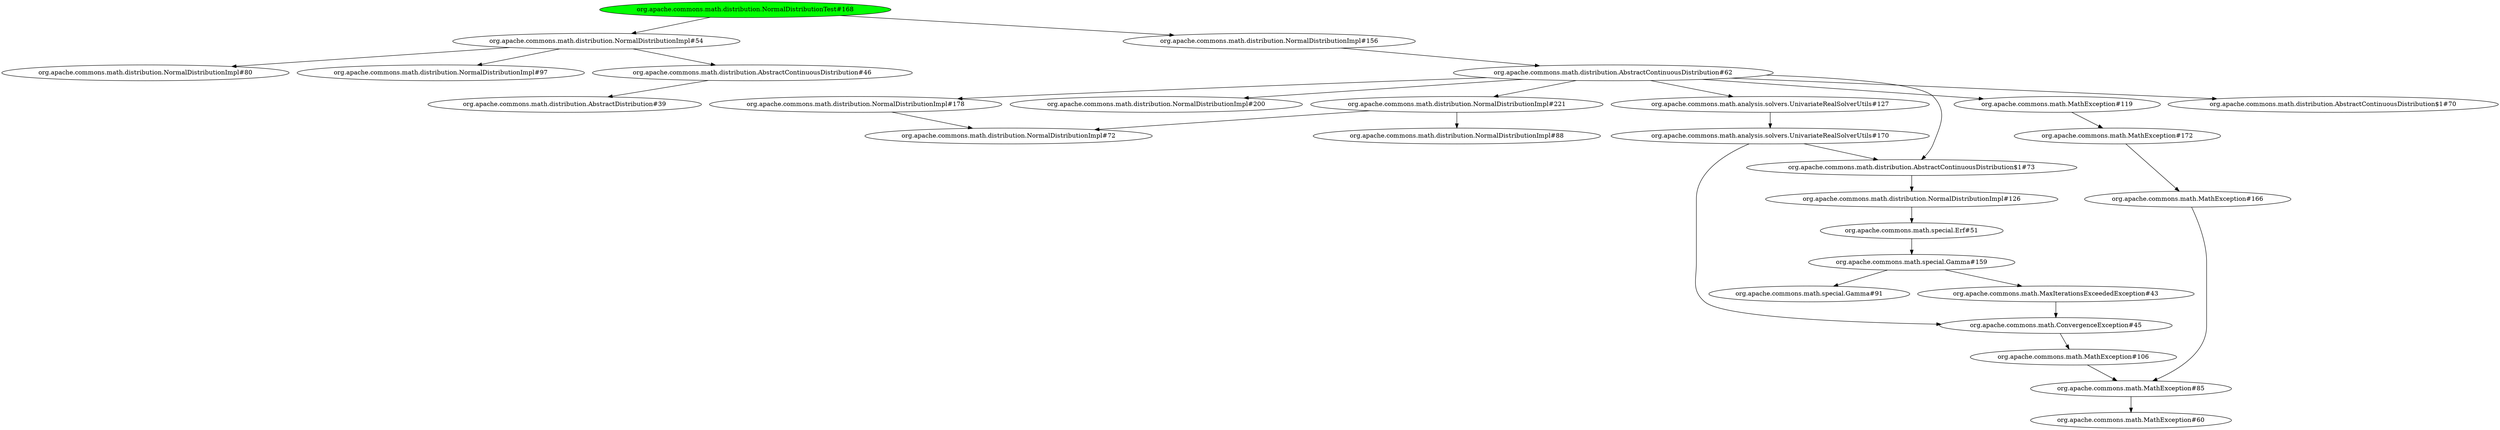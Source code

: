 digraph "cg/org.apache.commons.math.distribution.NormalDistributionTest#168"
{
	"org.apache.commons.math.distribution.NormalDistributionTest#168" [style=filled,fillcolor=green];
	"org.apache.commons.math.distribution.NormalDistributionTest#168" -> "org.apache.commons.math.distribution.NormalDistributionImpl#54";
	"org.apache.commons.math.distribution.NormalDistributionImpl#54" -> "org.apache.commons.math.distribution.AbstractContinuousDistribution#46";
	"org.apache.commons.math.distribution.AbstractContinuousDistribution#46" -> "org.apache.commons.math.distribution.AbstractDistribution#39";
	"org.apache.commons.math.distribution.NormalDistributionImpl#54" -> "org.apache.commons.math.distribution.NormalDistributionImpl#80";
	"org.apache.commons.math.distribution.NormalDistributionImpl#54" -> "org.apache.commons.math.distribution.NormalDistributionImpl#97";
	"org.apache.commons.math.distribution.NormalDistributionTest#168" -> "org.apache.commons.math.distribution.NormalDistributionImpl#156";
	"org.apache.commons.math.distribution.NormalDistributionImpl#156" -> "org.apache.commons.math.distribution.AbstractContinuousDistribution#62";
	"org.apache.commons.math.distribution.AbstractContinuousDistribution#62" -> "org.apache.commons.math.distribution.AbstractContinuousDistribution$1#70";
	"org.apache.commons.math.distribution.AbstractContinuousDistribution#62" -> "org.apache.commons.math.distribution.NormalDistributionImpl#178";
	"org.apache.commons.math.distribution.NormalDistributionImpl#178" -> "org.apache.commons.math.distribution.NormalDistributionImpl#72";
	"org.apache.commons.math.distribution.AbstractContinuousDistribution#62" -> "org.apache.commons.math.distribution.NormalDistributionImpl#200";
	"org.apache.commons.math.distribution.AbstractContinuousDistribution#62" -> "org.apache.commons.math.distribution.NormalDistributionImpl#221";
	"org.apache.commons.math.distribution.NormalDistributionImpl#221" -> "org.apache.commons.math.distribution.NormalDistributionImpl#72";
	"org.apache.commons.math.distribution.NormalDistributionImpl#221" -> "org.apache.commons.math.distribution.NormalDistributionImpl#88";
	"org.apache.commons.math.distribution.AbstractContinuousDistribution#62" -> "org.apache.commons.math.analysis.solvers.UnivariateRealSolverUtils#127";
	"org.apache.commons.math.analysis.solvers.UnivariateRealSolverUtils#127" -> "org.apache.commons.math.analysis.solvers.UnivariateRealSolverUtils#170";
	"org.apache.commons.math.analysis.solvers.UnivariateRealSolverUtils#170" -> "org.apache.commons.math.distribution.AbstractContinuousDistribution$1#73";
	"org.apache.commons.math.distribution.AbstractContinuousDistribution$1#73" -> "org.apache.commons.math.distribution.NormalDistributionImpl#126";
	"org.apache.commons.math.distribution.NormalDistributionImpl#126" -> "org.apache.commons.math.special.Erf#51";
	"org.apache.commons.math.special.Erf#51" -> "org.apache.commons.math.special.Gamma#159";
	"org.apache.commons.math.special.Gamma#159" -> "org.apache.commons.math.special.Gamma#91";
	"org.apache.commons.math.analysis.solvers.UnivariateRealSolverUtils#170" -> "org.apache.commons.math.ConvergenceException#45";
	"org.apache.commons.math.ConvergenceException#45" -> "org.apache.commons.math.MathException#106";
	"org.apache.commons.math.MathException#106" -> "org.apache.commons.math.MathException#85";
	"org.apache.commons.math.MathException#85" -> "org.apache.commons.math.MathException#60";
	"org.apache.commons.math.distribution.AbstractContinuousDistribution#62" -> "org.apache.commons.math.distribution.AbstractContinuousDistribution$1#73";
	"org.apache.commons.math.special.Gamma#159" -> "org.apache.commons.math.MaxIterationsExceededException#43";
	"org.apache.commons.math.MaxIterationsExceededException#43" -> "org.apache.commons.math.ConvergenceException#45";
	"org.apache.commons.math.distribution.AbstractContinuousDistribution#62" -> "org.apache.commons.math.MathException#119";
	"org.apache.commons.math.MathException#119" -> "org.apache.commons.math.MathException#172";
	"org.apache.commons.math.MathException#172" -> "org.apache.commons.math.MathException#166";
	"org.apache.commons.math.MathException#166" -> "org.apache.commons.math.MathException#85";
}
